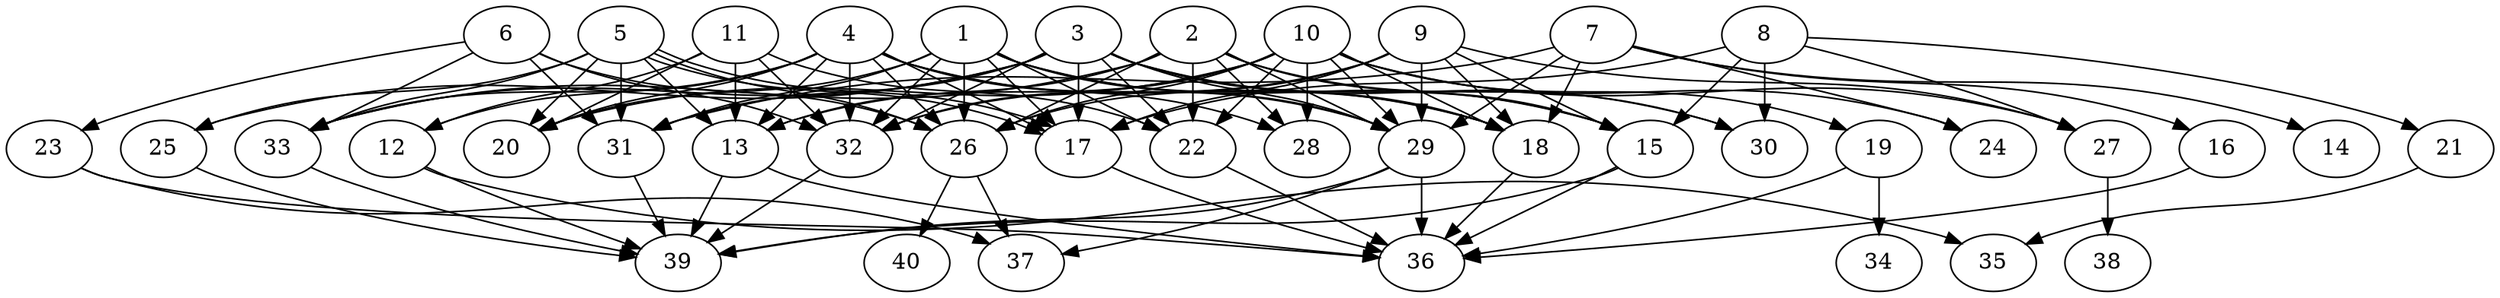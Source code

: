 // DAG (tier=3-complex, mode=data, n=40, ccr=0.541, fat=0.799, density=0.618, regular=0.382, jump=0.255, mindata=4194304, maxdata=33554432)
// DAG automatically generated by daggen at Sun Aug 24 16:33:35 2025
// /home/ermia/Project/Environments/daggen/bin/daggen --dot --ccr 0.541 --fat 0.799 --regular 0.382 --density 0.618 --jump 0.255 --mindata 4194304 --maxdata 33554432 -n 40 
digraph G {
  1 [size="6042359053038653440", alpha="0.17", expect_size="3021179526519326720"]
  1 -> 15 [size ="3187805559717888"]
  1 -> 17 [size ="3187805559717888"]
  1 -> 18 [size ="3187805559717888"]
  1 -> 20 [size ="3187805559717888"]
  1 -> 22 [size ="3187805559717888"]
  1 -> 26 [size ="3187805559717888"]
  1 -> 29 [size ="3187805559717888"]
  1 -> 31 [size ="3187805559717888"]
  1 -> 32 [size ="3187805559717888"]
  2 [size="12007746620495876096", alpha="0.20", expect_size="6003873310247938048"]
  2 -> 13 [size ="4235792721379328"]
  2 -> 15 [size ="4235792721379328"]
  2 -> 22 [size ="4235792721379328"]
  2 -> 26 [size ="4235792721379328"]
  2 -> 28 [size ="4235792721379328"]
  2 -> 29 [size ="4235792721379328"]
  2 -> 30 [size ="4235792721379328"]
  2 -> 33 [size ="4235792721379328"]
  3 [size="4983862854608217088", alpha="0.08", expect_size="2491931427304108544"]
  3 -> 15 [size ="1828760374476800"]
  3 -> 17 [size ="1828760374476800"]
  3 -> 18 [size ="1828760374476800"]
  3 -> 22 [size ="1828760374476800"]
  3 -> 25 [size ="1828760374476800"]
  3 -> 29 [size ="1828760374476800"]
  3 -> 30 [size ="1828760374476800"]
  3 -> 31 [size ="1828760374476800"]
  3 -> 32 [size ="1828760374476800"]
  3 -> 33 [size ="1828760374476800"]
  4 [size="80118902987416256", alpha="0.09", expect_size="40059451493708128"]
  4 -> 12 [size ="4387167837093888"]
  4 -> 13 [size ="4387167837093888"]
  4 -> 17 [size ="4387167837093888"]
  4 -> 18 [size ="4387167837093888"]
  4 -> 20 [size ="4387167837093888"]
  4 -> 26 [size ="4387167837093888"]
  4 -> 28 [size ="4387167837093888"]
  4 -> 29 [size ="4387167837093888"]
  4 -> 32 [size ="4387167837093888"]
  4 -> 33 [size ="4387167837093888"]
  5 [size="9299460463489394688", alpha="0.03", expect_size="4649730231744697344"]
  5 -> 13 [size ="8007453274800128"]
  5 -> 17 [size ="8007453274800128"]
  5 -> 17 [size ="8007453274800128"]
  5 -> 20 [size ="8007453274800128"]
  5 -> 25 [size ="8007453274800128"]
  5 -> 26 [size ="8007453274800128"]
  5 -> 31 [size ="8007453274800128"]
  5 -> 33 [size ="8007453274800128"]
  6 [size="140147296472962336", alpha="0.05", expect_size="70073648236481168"]
  6 -> 23 [size ="2891211132108800"]
  6 -> 26 [size ="2891211132108800"]
  6 -> 31 [size ="2891211132108800"]
  6 -> 32 [size ="2891211132108800"]
  6 -> 33 [size ="2891211132108800"]
  7 [size="19216887803604013056", alpha="0.07", expect_size="9608443901802006528"]
  7 -> 14 [size ="6700322156183552"]
  7 -> 16 [size ="6700322156183552"]
  7 -> 18 [size ="6700322156183552"]
  7 -> 24 [size ="6700322156183552"]
  7 -> 29 [size ="6700322156183552"]
  7 -> 31 [size ="6700322156183552"]
  8 [size="268613792599505895424", alpha="0.12", expect_size="134306896299752947712"]
  8 -> 15 [size ="333049556369408"]
  8 -> 17 [size ="333049556369408"]
  8 -> 21 [size ="333049556369408"]
  8 -> 27 [size ="333049556369408"]
  8 -> 30 [size ="333049556369408"]
  9 [size="5775326464068303192064", alpha="0.02", expect_size="2887663232034151596032"]
  9 -> 15 [size ="2575180526256128"]
  9 -> 17 [size ="2575180526256128"]
  9 -> 18 [size ="2575180526256128"]
  9 -> 26 [size ="2575180526256128"]
  9 -> 27 [size ="2575180526256128"]
  9 -> 29 [size ="2575180526256128"]
  9 -> 32 [size ="2575180526256128"]
  10 [size="1284569767445901056", alpha="0.11", expect_size="642284883722950528"]
  10 -> 13 [size ="745639742799872"]
  10 -> 18 [size ="745639742799872"]
  10 -> 19 [size ="745639742799872"]
  10 -> 20 [size ="745639742799872"]
  10 -> 22 [size ="745639742799872"]
  10 -> 24 [size ="745639742799872"]
  10 -> 26 [size ="745639742799872"]
  10 -> 27 [size ="745639742799872"]
  10 -> 28 [size ="745639742799872"]
  10 -> 29 [size ="745639742799872"]
  10 -> 32 [size ="745639742799872"]
  11 [size="3992292334396728410112", alpha="0.01", expect_size="1996146167198364205056"]
  11 -> 12 [size ="2013283234086912"]
  11 -> 13 [size ="2013283234086912"]
  11 -> 20 [size ="2013283234086912"]
  11 -> 22 [size ="2013283234086912"]
  11 -> 32 [size ="2013283234086912"]
  12 [size="3448035847211872", alpha="0.20", expect_size="1724017923605936"]
  12 -> 35 [size ="265137759977472"]
  12 -> 39 [size ="265137759977472"]
  13 [size="3634196055273260032", alpha="0.17", expect_size="1817098027636630016"]
  13 -> 36 [size ="1762488693555200"]
  13 -> 39 [size ="1762488693555200"]
  14 [size="55561301582713896", alpha="0.04", expect_size="27780650791356948"]
  15 [size="2733851895973019648000", alpha="0.08", expect_size="1366925947986509824000"]
  15 -> 36 [size ="1564131668787200"]
  15 -> 39 [size ="1564131668787200"]
  16 [size="44690482733333952", alpha="0.15", expect_size="22345241366666976"]
  16 -> 36 [size ="1180933344460800"]
  17 [size="230089817743838880", alpha="0.00", expect_size="115044908871919440"]
  17 -> 36 [size ="6483518221713408"]
  18 [size="92028038689373290496", alpha="0.08", expect_size="46014019344686645248"]
  18 -> 36 [size ="163068508110848"]
  19 [size="22501432547849797632000", alpha="0.17", expect_size="11250716273924898816000"]
  19 -> 34 [size ="6376222044979200"]
  19 -> 36 [size ="6376222044979200"]
  20 [size="10724943119498602348544", alpha="0.19", expect_size="5362471559749301174272"]
  21 [size="33811184054988384", alpha="0.19", expect_size="16905592027494192"]
  21 -> 35 [size ="3984407908057088"]
  22 [size="5321977325682688000000", alpha="0.16", expect_size="2660988662841344000000"]
  22 -> 36 [size ="2438589317120000"]
  23 [size="3142341600527758848", alpha="0.11", expect_size="1571170800263879424"]
  23 -> 36 [size ="1356836573806592"]
  23 -> 37 [size ="1356836573806592"]
  24 [size="23292648752084084", alpha="0.02", expect_size="11646324376042042"]
  25 [size="15736504194692181655552", alpha="0.14", expect_size="7868252097346090827776"]
  25 -> 39 [size ="5023759358492672"]
  26 [size="19888221941561260", alpha="0.19", expect_size="9944110970780630"]
  26 -> 37 [size ="434020278075392"]
  26 -> 40 [size ="434020278075392"]
  27 [size="970007351465724608512", alpha="0.16", expect_size="485003675732862304256"]
  27 -> 38 [size ="783922875072512"]
  28 [size="9479713858839031840768", alpha="0.04", expect_size="4739856929419515920384"]
  29 [size="9375795970415339520", alpha="0.02", expect_size="4687897985207669760"]
  29 -> 36 [size ="4526379135664128"]
  29 -> 37 [size ="4526379135664128"]
  29 -> 39 [size ="4526379135664128"]
  30 [size="89032221697870144", alpha="0.17", expect_size="44516110848935072"]
  31 [size="219963842774433792000", alpha="0.07", expect_size="109981921387216896000"]
  31 -> 39 [size ="291512726323200"]
  32 [size="72793321331678608", alpha="0.01", expect_size="36396660665839304"]
  32 -> 39 [size ="1475171286253568"]
  33 [size="28503835713583274000384", alpha="0.00", expect_size="14251917856791637000192"]
  33 -> 39 [size ="7464926301913088"]
  34 [size="2156557774913068544", alpha="0.08", expect_size="1078278887456534272"]
  35 [size="127824600013944912", alpha="0.01", expect_size="63912300006972456"]
  36 [size="121889898482021808", alpha="0.01", expect_size="60944949241010904"]
  37 [size="9631880720442823016448", alpha="0.03", expect_size="4815940360221411508224"]
  38 [size="3325481158367886848", alpha="0.16", expect_size="1662740579183943424"]
  39 [size="22694827039267480", alpha="0.10", expect_size="11347413519633740"]
  40 [size="689172963128271437824", alpha="0.01", expect_size="344586481564135718912"]
}